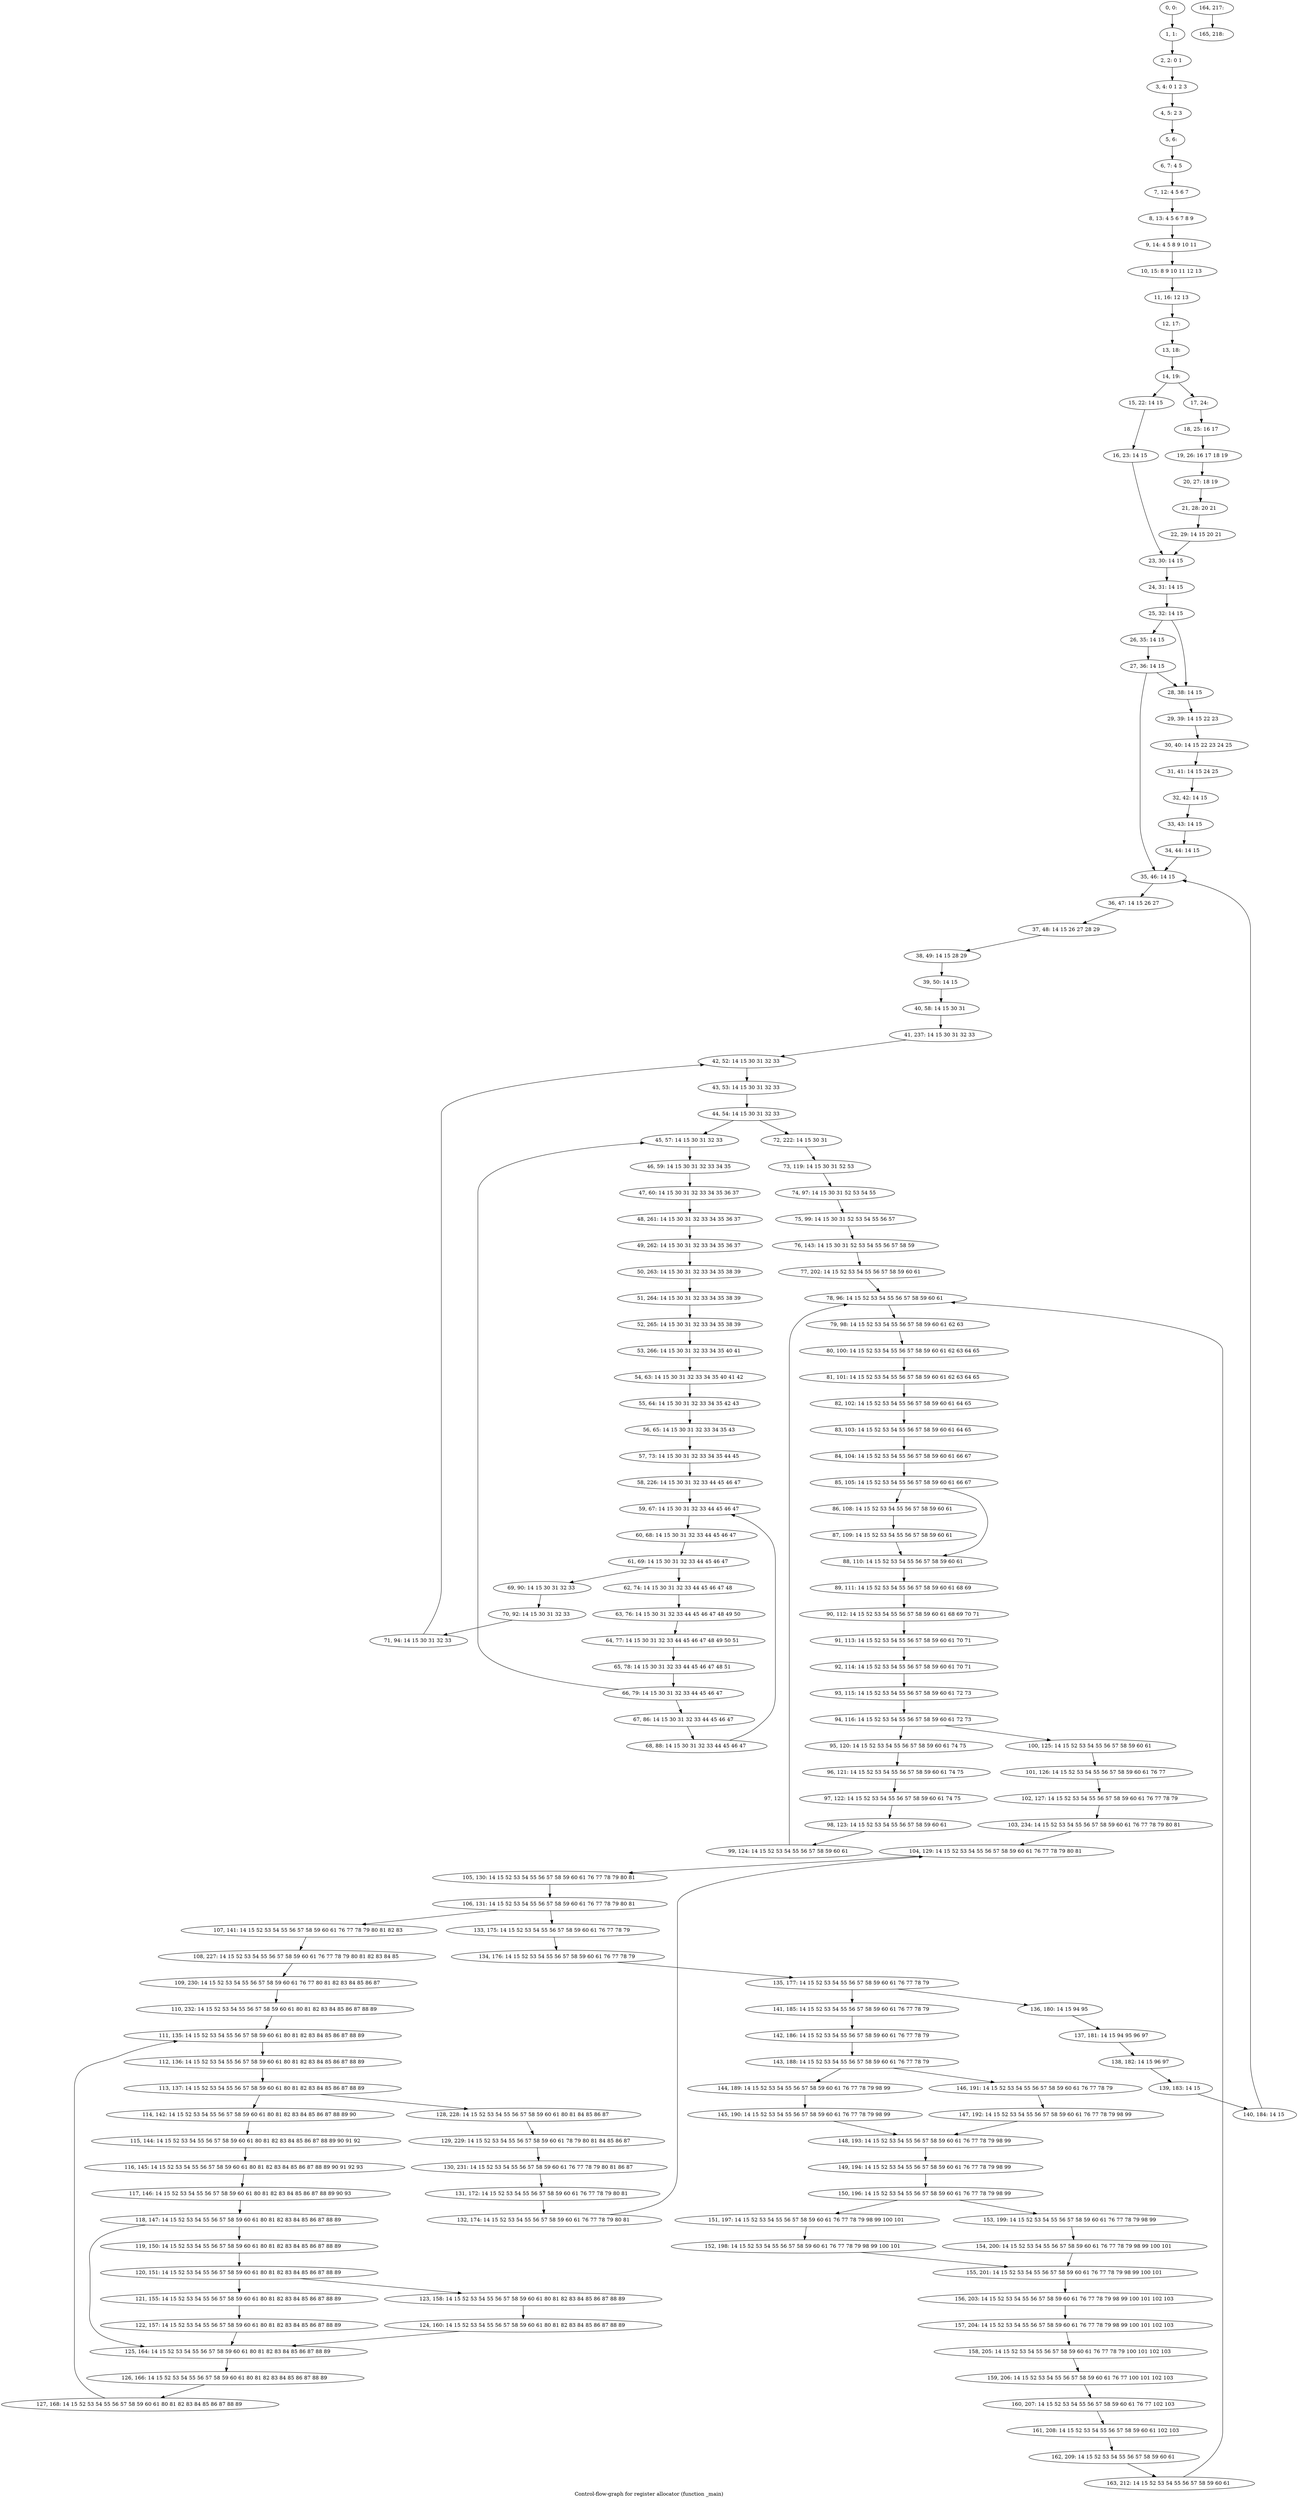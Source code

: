 digraph G {
graph [label="Control-flow-graph for register allocator (function _main)"]
0[label="0, 0: "];
1[label="1, 1: "];
2[label="2, 2: 0 1 "];
3[label="3, 4: 0 1 2 3 "];
4[label="4, 5: 2 3 "];
5[label="5, 6: "];
6[label="6, 7: 4 5 "];
7[label="7, 12: 4 5 6 7 "];
8[label="8, 13: 4 5 6 7 8 9 "];
9[label="9, 14: 4 5 8 9 10 11 "];
10[label="10, 15: 8 9 10 11 12 13 "];
11[label="11, 16: 12 13 "];
12[label="12, 17: "];
13[label="13, 18: "];
14[label="14, 19: "];
15[label="15, 22: 14 15 "];
16[label="16, 23: 14 15 "];
17[label="17, 24: "];
18[label="18, 25: 16 17 "];
19[label="19, 26: 16 17 18 19 "];
20[label="20, 27: 18 19 "];
21[label="21, 28: 20 21 "];
22[label="22, 29: 14 15 20 21 "];
23[label="23, 30: 14 15 "];
24[label="24, 31: 14 15 "];
25[label="25, 32: 14 15 "];
26[label="26, 35: 14 15 "];
27[label="27, 36: 14 15 "];
28[label="28, 38: 14 15 "];
29[label="29, 39: 14 15 22 23 "];
30[label="30, 40: 14 15 22 23 24 25 "];
31[label="31, 41: 14 15 24 25 "];
32[label="32, 42: 14 15 "];
33[label="33, 43: 14 15 "];
34[label="34, 44: 14 15 "];
35[label="35, 46: 14 15 "];
36[label="36, 47: 14 15 26 27 "];
37[label="37, 48: 14 15 26 27 28 29 "];
38[label="38, 49: 14 15 28 29 "];
39[label="39, 50: 14 15 "];
40[label="40, 58: 14 15 30 31 "];
41[label="41, 237: 14 15 30 31 32 33 "];
42[label="42, 52: 14 15 30 31 32 33 "];
43[label="43, 53: 14 15 30 31 32 33 "];
44[label="44, 54: 14 15 30 31 32 33 "];
45[label="45, 57: 14 15 30 31 32 33 "];
46[label="46, 59: 14 15 30 31 32 33 34 35 "];
47[label="47, 60: 14 15 30 31 32 33 34 35 36 37 "];
48[label="48, 261: 14 15 30 31 32 33 34 35 36 37 "];
49[label="49, 262: 14 15 30 31 32 33 34 35 36 37 "];
50[label="50, 263: 14 15 30 31 32 33 34 35 38 39 "];
51[label="51, 264: 14 15 30 31 32 33 34 35 38 39 "];
52[label="52, 265: 14 15 30 31 32 33 34 35 38 39 "];
53[label="53, 266: 14 15 30 31 32 33 34 35 40 41 "];
54[label="54, 63: 14 15 30 31 32 33 34 35 40 41 42 "];
55[label="55, 64: 14 15 30 31 32 33 34 35 42 43 "];
56[label="56, 65: 14 15 30 31 32 33 34 35 43 "];
57[label="57, 73: 14 15 30 31 32 33 34 35 44 45 "];
58[label="58, 226: 14 15 30 31 32 33 44 45 46 47 "];
59[label="59, 67: 14 15 30 31 32 33 44 45 46 47 "];
60[label="60, 68: 14 15 30 31 32 33 44 45 46 47 "];
61[label="61, 69: 14 15 30 31 32 33 44 45 46 47 "];
62[label="62, 74: 14 15 30 31 32 33 44 45 46 47 48 "];
63[label="63, 76: 14 15 30 31 32 33 44 45 46 47 48 49 50 "];
64[label="64, 77: 14 15 30 31 32 33 44 45 46 47 48 49 50 51 "];
65[label="65, 78: 14 15 30 31 32 33 44 45 46 47 48 51 "];
66[label="66, 79: 14 15 30 31 32 33 44 45 46 47 "];
67[label="67, 86: 14 15 30 31 32 33 44 45 46 47 "];
68[label="68, 88: 14 15 30 31 32 33 44 45 46 47 "];
69[label="69, 90: 14 15 30 31 32 33 "];
70[label="70, 92: 14 15 30 31 32 33 "];
71[label="71, 94: 14 15 30 31 32 33 "];
72[label="72, 222: 14 15 30 31 "];
73[label="73, 119: 14 15 30 31 52 53 "];
74[label="74, 97: 14 15 30 31 52 53 54 55 "];
75[label="75, 99: 14 15 30 31 52 53 54 55 56 57 "];
76[label="76, 143: 14 15 30 31 52 53 54 55 56 57 58 59 "];
77[label="77, 202: 14 15 52 53 54 55 56 57 58 59 60 61 "];
78[label="78, 96: 14 15 52 53 54 55 56 57 58 59 60 61 "];
79[label="79, 98: 14 15 52 53 54 55 56 57 58 59 60 61 62 63 "];
80[label="80, 100: 14 15 52 53 54 55 56 57 58 59 60 61 62 63 64 65 "];
81[label="81, 101: 14 15 52 53 54 55 56 57 58 59 60 61 62 63 64 65 "];
82[label="82, 102: 14 15 52 53 54 55 56 57 58 59 60 61 64 65 "];
83[label="83, 103: 14 15 52 53 54 55 56 57 58 59 60 61 64 65 "];
84[label="84, 104: 14 15 52 53 54 55 56 57 58 59 60 61 66 67 "];
85[label="85, 105: 14 15 52 53 54 55 56 57 58 59 60 61 66 67 "];
86[label="86, 108: 14 15 52 53 54 55 56 57 58 59 60 61 "];
87[label="87, 109: 14 15 52 53 54 55 56 57 58 59 60 61 "];
88[label="88, 110: 14 15 52 53 54 55 56 57 58 59 60 61 "];
89[label="89, 111: 14 15 52 53 54 55 56 57 58 59 60 61 68 69 "];
90[label="90, 112: 14 15 52 53 54 55 56 57 58 59 60 61 68 69 70 71 "];
91[label="91, 113: 14 15 52 53 54 55 56 57 58 59 60 61 70 71 "];
92[label="92, 114: 14 15 52 53 54 55 56 57 58 59 60 61 70 71 "];
93[label="93, 115: 14 15 52 53 54 55 56 57 58 59 60 61 72 73 "];
94[label="94, 116: 14 15 52 53 54 55 56 57 58 59 60 61 72 73 "];
95[label="95, 120: 14 15 52 53 54 55 56 57 58 59 60 61 74 75 "];
96[label="96, 121: 14 15 52 53 54 55 56 57 58 59 60 61 74 75 "];
97[label="97, 122: 14 15 52 53 54 55 56 57 58 59 60 61 74 75 "];
98[label="98, 123: 14 15 52 53 54 55 56 57 58 59 60 61 "];
99[label="99, 124: 14 15 52 53 54 55 56 57 58 59 60 61 "];
100[label="100, 125: 14 15 52 53 54 55 56 57 58 59 60 61 "];
101[label="101, 126: 14 15 52 53 54 55 56 57 58 59 60 61 76 77 "];
102[label="102, 127: 14 15 52 53 54 55 56 57 58 59 60 61 76 77 78 79 "];
103[label="103, 234: 14 15 52 53 54 55 56 57 58 59 60 61 76 77 78 79 80 81 "];
104[label="104, 129: 14 15 52 53 54 55 56 57 58 59 60 61 76 77 78 79 80 81 "];
105[label="105, 130: 14 15 52 53 54 55 56 57 58 59 60 61 76 77 78 79 80 81 "];
106[label="106, 131: 14 15 52 53 54 55 56 57 58 59 60 61 76 77 78 79 80 81 "];
107[label="107, 141: 14 15 52 53 54 55 56 57 58 59 60 61 76 77 78 79 80 81 82 83 "];
108[label="108, 227: 14 15 52 53 54 55 56 57 58 59 60 61 76 77 78 79 80 81 82 83 84 85 "];
109[label="109, 230: 14 15 52 53 54 55 56 57 58 59 60 61 76 77 80 81 82 83 84 85 86 87 "];
110[label="110, 232: 14 15 52 53 54 55 56 57 58 59 60 61 80 81 82 83 84 85 86 87 88 89 "];
111[label="111, 135: 14 15 52 53 54 55 56 57 58 59 60 61 80 81 82 83 84 85 86 87 88 89 "];
112[label="112, 136: 14 15 52 53 54 55 56 57 58 59 60 61 80 81 82 83 84 85 86 87 88 89 "];
113[label="113, 137: 14 15 52 53 54 55 56 57 58 59 60 61 80 81 82 83 84 85 86 87 88 89 "];
114[label="114, 142: 14 15 52 53 54 55 56 57 58 59 60 61 80 81 82 83 84 85 86 87 88 89 90 "];
115[label="115, 144: 14 15 52 53 54 55 56 57 58 59 60 61 80 81 82 83 84 85 86 87 88 89 90 91 92 "];
116[label="116, 145: 14 15 52 53 54 55 56 57 58 59 60 61 80 81 82 83 84 85 86 87 88 89 90 91 92 93 "];
117[label="117, 146: 14 15 52 53 54 55 56 57 58 59 60 61 80 81 82 83 84 85 86 87 88 89 90 93 "];
118[label="118, 147: 14 15 52 53 54 55 56 57 58 59 60 61 80 81 82 83 84 85 86 87 88 89 "];
119[label="119, 150: 14 15 52 53 54 55 56 57 58 59 60 61 80 81 82 83 84 85 86 87 88 89 "];
120[label="120, 151: 14 15 52 53 54 55 56 57 58 59 60 61 80 81 82 83 84 85 86 87 88 89 "];
121[label="121, 155: 14 15 52 53 54 55 56 57 58 59 60 61 80 81 82 83 84 85 86 87 88 89 "];
122[label="122, 157: 14 15 52 53 54 55 56 57 58 59 60 61 80 81 82 83 84 85 86 87 88 89 "];
123[label="123, 158: 14 15 52 53 54 55 56 57 58 59 60 61 80 81 82 83 84 85 86 87 88 89 "];
124[label="124, 160: 14 15 52 53 54 55 56 57 58 59 60 61 80 81 82 83 84 85 86 87 88 89 "];
125[label="125, 164: 14 15 52 53 54 55 56 57 58 59 60 61 80 81 82 83 84 85 86 87 88 89 "];
126[label="126, 166: 14 15 52 53 54 55 56 57 58 59 60 61 80 81 82 83 84 85 86 87 88 89 "];
127[label="127, 168: 14 15 52 53 54 55 56 57 58 59 60 61 80 81 82 83 84 85 86 87 88 89 "];
128[label="128, 228: 14 15 52 53 54 55 56 57 58 59 60 61 80 81 84 85 86 87 "];
129[label="129, 229: 14 15 52 53 54 55 56 57 58 59 60 61 78 79 80 81 84 85 86 87 "];
130[label="130, 231: 14 15 52 53 54 55 56 57 58 59 60 61 76 77 78 79 80 81 86 87 "];
131[label="131, 172: 14 15 52 53 54 55 56 57 58 59 60 61 76 77 78 79 80 81 "];
132[label="132, 174: 14 15 52 53 54 55 56 57 58 59 60 61 76 77 78 79 80 81 "];
133[label="133, 175: 14 15 52 53 54 55 56 57 58 59 60 61 76 77 78 79 "];
134[label="134, 176: 14 15 52 53 54 55 56 57 58 59 60 61 76 77 78 79 "];
135[label="135, 177: 14 15 52 53 54 55 56 57 58 59 60 61 76 77 78 79 "];
136[label="136, 180: 14 15 94 95 "];
137[label="137, 181: 14 15 94 95 96 97 "];
138[label="138, 182: 14 15 96 97 "];
139[label="139, 183: 14 15 "];
140[label="140, 184: 14 15 "];
141[label="141, 185: 14 15 52 53 54 55 56 57 58 59 60 61 76 77 78 79 "];
142[label="142, 186: 14 15 52 53 54 55 56 57 58 59 60 61 76 77 78 79 "];
143[label="143, 188: 14 15 52 53 54 55 56 57 58 59 60 61 76 77 78 79 "];
144[label="144, 189: 14 15 52 53 54 55 56 57 58 59 60 61 76 77 78 79 98 99 "];
145[label="145, 190: 14 15 52 53 54 55 56 57 58 59 60 61 76 77 78 79 98 99 "];
146[label="146, 191: 14 15 52 53 54 55 56 57 58 59 60 61 76 77 78 79 "];
147[label="147, 192: 14 15 52 53 54 55 56 57 58 59 60 61 76 77 78 79 98 99 "];
148[label="148, 193: 14 15 52 53 54 55 56 57 58 59 60 61 76 77 78 79 98 99 "];
149[label="149, 194: 14 15 52 53 54 55 56 57 58 59 60 61 76 77 78 79 98 99 "];
150[label="150, 196: 14 15 52 53 54 55 56 57 58 59 60 61 76 77 78 79 98 99 "];
151[label="151, 197: 14 15 52 53 54 55 56 57 58 59 60 61 76 77 78 79 98 99 100 101 "];
152[label="152, 198: 14 15 52 53 54 55 56 57 58 59 60 61 76 77 78 79 98 99 100 101 "];
153[label="153, 199: 14 15 52 53 54 55 56 57 58 59 60 61 76 77 78 79 98 99 "];
154[label="154, 200: 14 15 52 53 54 55 56 57 58 59 60 61 76 77 78 79 98 99 100 101 "];
155[label="155, 201: 14 15 52 53 54 55 56 57 58 59 60 61 76 77 78 79 98 99 100 101 "];
156[label="156, 203: 14 15 52 53 54 55 56 57 58 59 60 61 76 77 78 79 98 99 100 101 102 103 "];
157[label="157, 204: 14 15 52 53 54 55 56 57 58 59 60 61 76 77 78 79 98 99 100 101 102 103 "];
158[label="158, 205: 14 15 52 53 54 55 56 57 58 59 60 61 76 77 78 79 100 101 102 103 "];
159[label="159, 206: 14 15 52 53 54 55 56 57 58 59 60 61 76 77 100 101 102 103 "];
160[label="160, 207: 14 15 52 53 54 55 56 57 58 59 60 61 76 77 102 103 "];
161[label="161, 208: 14 15 52 53 54 55 56 57 58 59 60 61 102 103 "];
162[label="162, 209: 14 15 52 53 54 55 56 57 58 59 60 61 "];
163[label="163, 212: 14 15 52 53 54 55 56 57 58 59 60 61 "];
164[label="164, 217: "];
165[label="165, 218: "];
0->1 ;
1->2 ;
2->3 ;
3->4 ;
4->5 ;
5->6 ;
6->7 ;
7->8 ;
8->9 ;
9->10 ;
10->11 ;
11->12 ;
12->13 ;
13->14 ;
14->15 ;
14->17 ;
15->16 ;
16->23 ;
17->18 ;
18->19 ;
19->20 ;
20->21 ;
21->22 ;
22->23 ;
23->24 ;
24->25 ;
25->26 ;
25->28 ;
26->27 ;
27->28 ;
27->35 ;
28->29 ;
29->30 ;
30->31 ;
31->32 ;
32->33 ;
33->34 ;
34->35 ;
35->36 ;
36->37 ;
37->38 ;
38->39 ;
39->40 ;
40->41 ;
41->42 ;
42->43 ;
43->44 ;
44->45 ;
44->72 ;
45->46 ;
46->47 ;
47->48 ;
48->49 ;
49->50 ;
50->51 ;
51->52 ;
52->53 ;
53->54 ;
54->55 ;
55->56 ;
56->57 ;
57->58 ;
58->59 ;
59->60 ;
60->61 ;
61->62 ;
61->69 ;
62->63 ;
63->64 ;
64->65 ;
65->66 ;
66->67 ;
66->45 ;
67->68 ;
68->59 ;
69->70 ;
70->71 ;
71->42 ;
72->73 ;
73->74 ;
74->75 ;
75->76 ;
76->77 ;
77->78 ;
78->79 ;
79->80 ;
80->81 ;
81->82 ;
82->83 ;
83->84 ;
84->85 ;
85->86 ;
85->88 ;
86->87 ;
87->88 ;
88->89 ;
89->90 ;
90->91 ;
91->92 ;
92->93 ;
93->94 ;
94->95 ;
94->100 ;
95->96 ;
96->97 ;
97->98 ;
98->99 ;
99->78 ;
100->101 ;
101->102 ;
102->103 ;
103->104 ;
104->105 ;
105->106 ;
106->107 ;
106->133 ;
107->108 ;
108->109 ;
109->110 ;
110->111 ;
111->112 ;
112->113 ;
113->114 ;
113->128 ;
114->115 ;
115->116 ;
116->117 ;
117->118 ;
118->119 ;
118->125 ;
119->120 ;
120->121 ;
120->123 ;
121->122 ;
122->125 ;
123->124 ;
124->125 ;
125->126 ;
126->127 ;
127->111 ;
128->129 ;
129->130 ;
130->131 ;
131->132 ;
132->104 ;
133->134 ;
134->135 ;
135->136 ;
135->141 ;
136->137 ;
137->138 ;
138->139 ;
139->140 ;
140->35 ;
141->142 ;
142->143 ;
143->144 ;
143->146 ;
144->145 ;
145->148 ;
146->147 ;
147->148 ;
148->149 ;
149->150 ;
150->151 ;
150->153 ;
151->152 ;
152->155 ;
153->154 ;
154->155 ;
155->156 ;
156->157 ;
157->158 ;
158->159 ;
159->160 ;
160->161 ;
161->162 ;
162->163 ;
163->78 ;
164->165 ;
}
